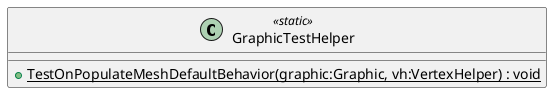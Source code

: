 @startuml
class GraphicTestHelper <<static>> {
    + {static} TestOnPopulateMeshDefaultBehavior(graphic:Graphic, vh:VertexHelper) : void
}
@enduml
